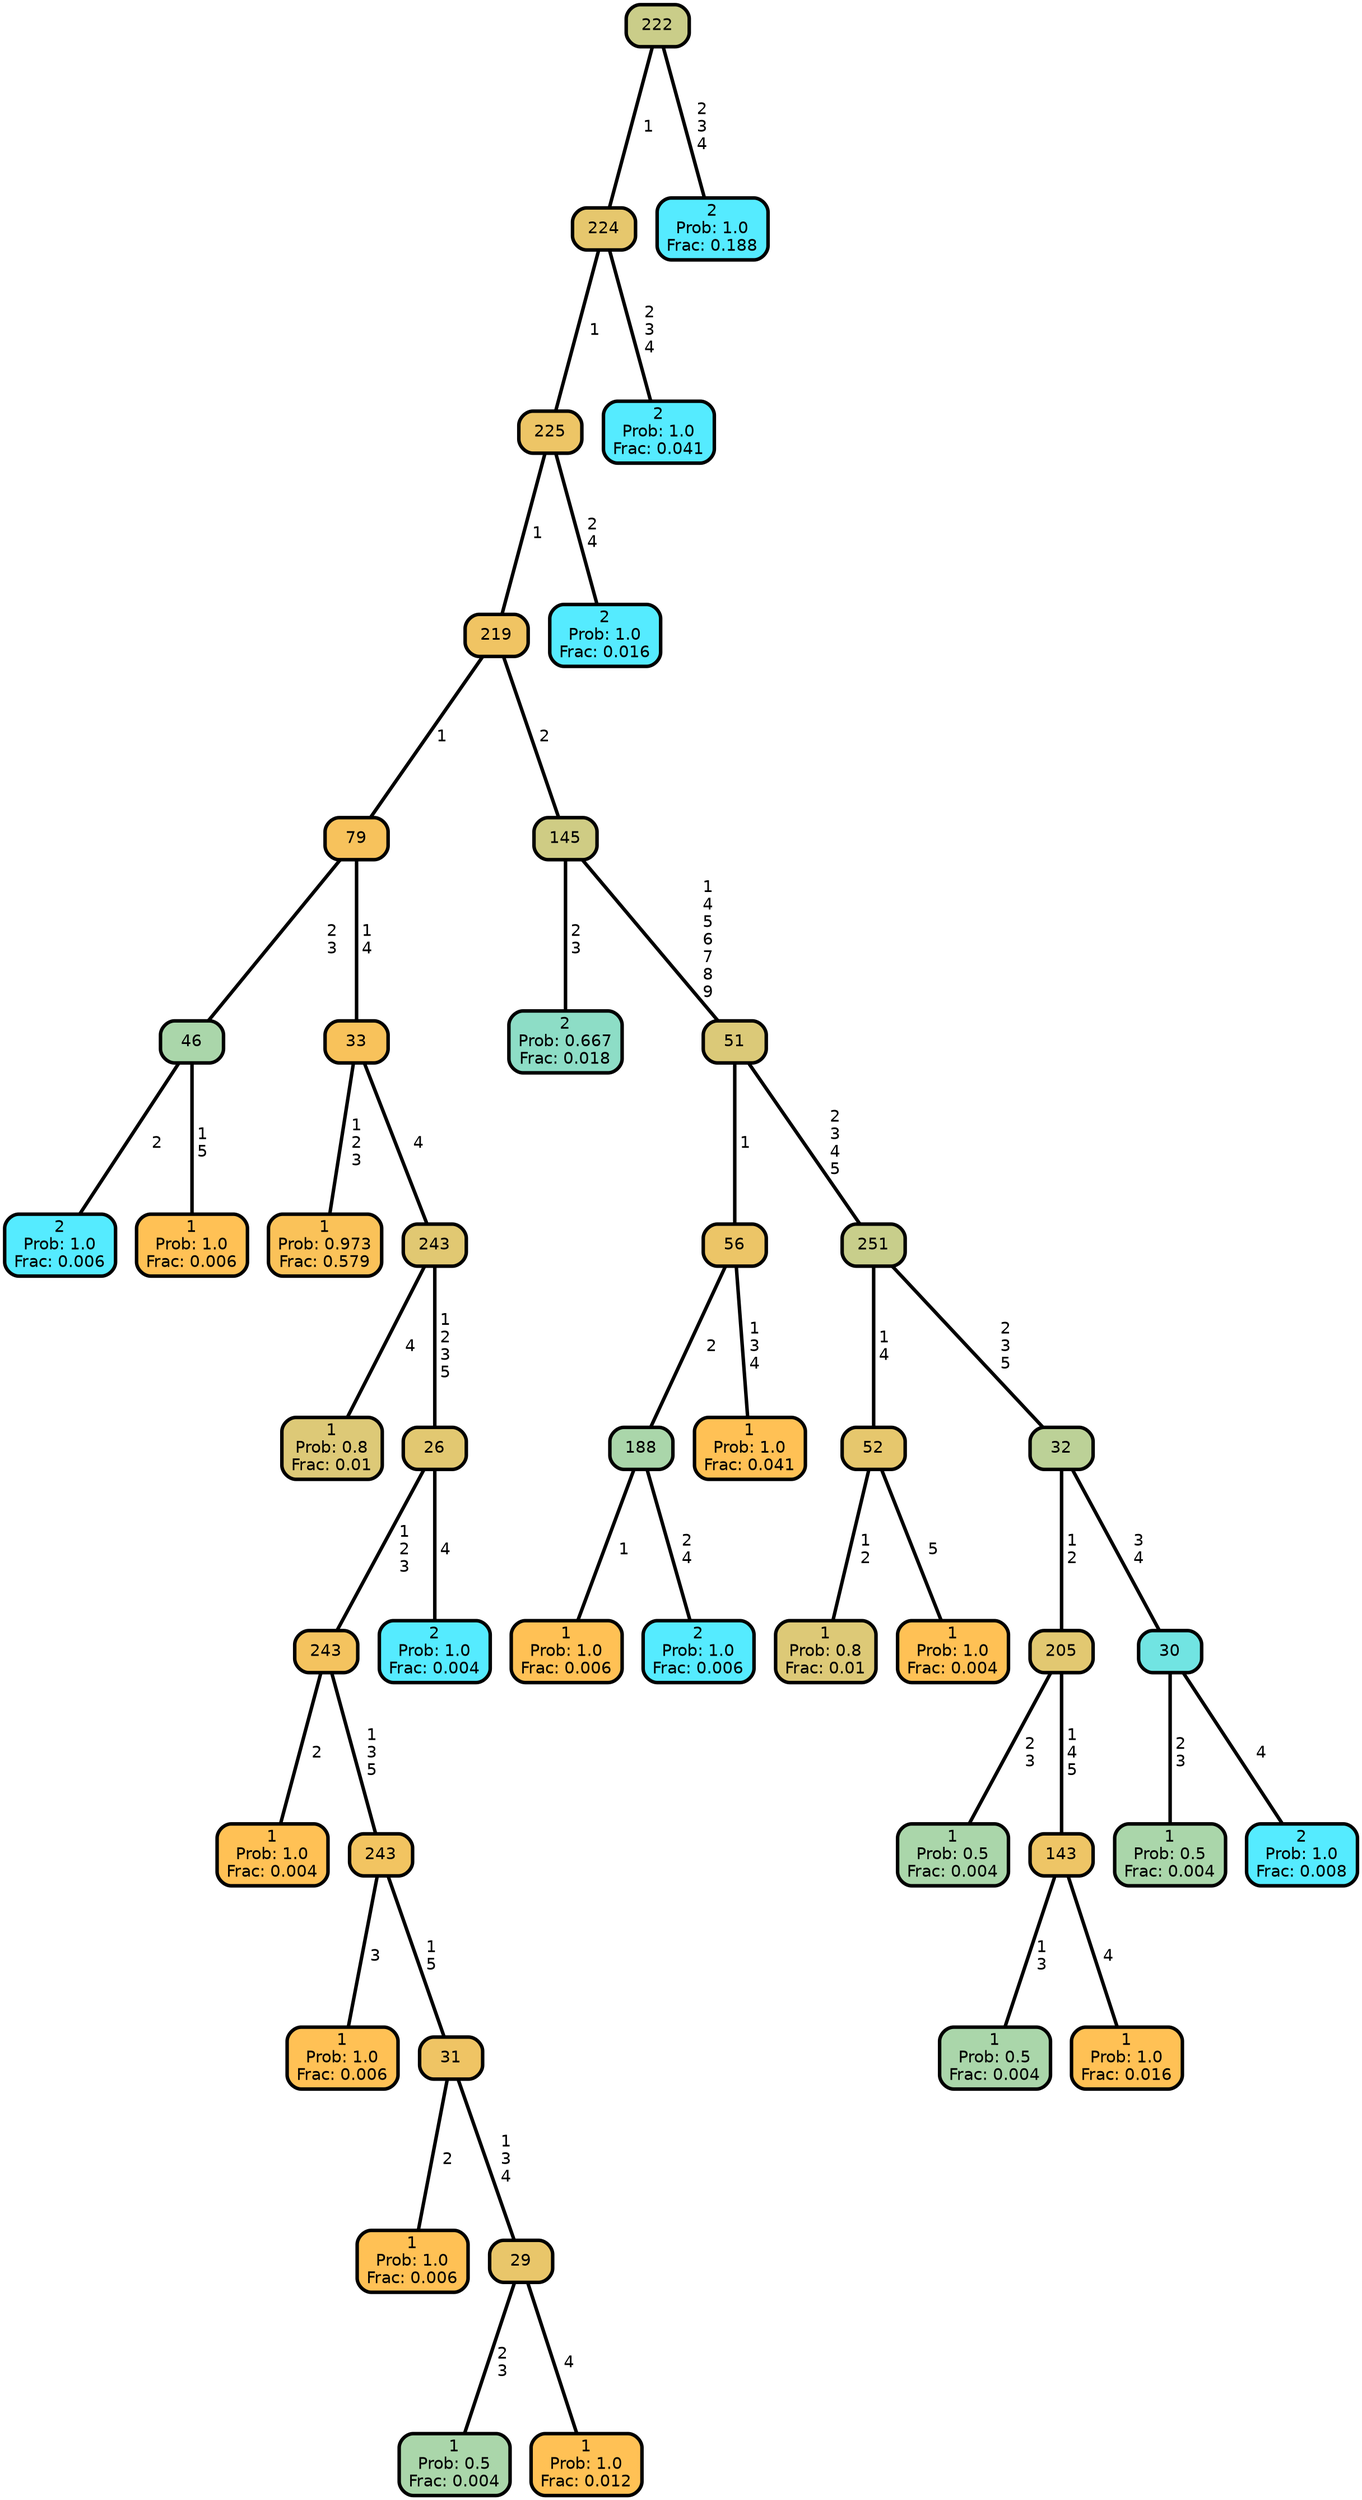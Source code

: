 graph Tree {
node [shape=box, style="filled, rounded",color="black",penwidth="3",fontcolor="black",                 fontname=helvetica] ;
graph [ranksep="0 equally", splines=straight,                 bgcolor=transparent, dpi=200] ;
edge [fontname=helvetica, color=black] ;
0 [label="2
Prob: 1.0
Frac: 0.006", fillcolor="#55ebff"] ;
1 [label="46", fillcolor="#aad6aa"] ;
2 [label="1
Prob: 1.0
Frac: 0.006", fillcolor="#ffc155"] ;
3 [label="79", fillcolor="#f7c25c"] ;
4 [label="1
Prob: 0.973
Frac: 0.579", fillcolor="#fac259"] ;
5 [label="33", fillcolor="#f8c25b"] ;
6 [label="1
Prob: 0.8
Frac: 0.01", fillcolor="#ddc977"] ;
7 [label="243", fillcolor="#e1c872"] ;
8 [label="1
Prob: 1.0
Frac: 0.004", fillcolor="#ffc155"] ;
9 [label="243", fillcolor="#f4c35f"] ;
10 [label="1
Prob: 1.0
Frac: 0.006", fillcolor="#ffc155"] ;
11 [label="243", fillcolor="#f2c461"] ;
12 [label="1
Prob: 1.0
Frac: 0.006", fillcolor="#ffc155"] ;
13 [label="31", fillcolor="#efc464"] ;
14 [label="1
Prob: 0.5
Frac: 0.004", fillcolor="#aad6aa"] ;
15 [label="29", fillcolor="#e9c66a"] ;
16 [label="1
Prob: 1.0
Frac: 0.012", fillcolor="#ffc155"] ;
17 [label="26", fillcolor="#e2c871"] ;
18 [label="2
Prob: 1.0
Frac: 0.004", fillcolor="#55ebff"] ;
19 [label="219", fillcolor="#f0c463"] ;
20 [label="2
Prob: 0.667
Frac: 0.018", fillcolor="#8dddc6"] ;
21 [label="145", fillcolor="#cfcc84"] ;
22 [label="1
Prob: 1.0
Frac: 0.006", fillcolor="#ffc155"] ;
23 [label="188", fillcolor="#aad6aa"] ;
24 [label="2
Prob: 1.0
Frac: 0.006", fillcolor="#55ebff"] ;
25 [label="56", fillcolor="#ecc567"] ;
26 [label="1
Prob: 1.0
Frac: 0.041", fillcolor="#ffc155"] ;
27 [label="51", fillcolor="#dbc978"] ;
28 [label="1
Prob: 0.8
Frac: 0.01", fillcolor="#ddc977"] ;
29 [label="52", fillcolor="#e6c76d"] ;
30 [label="1
Prob: 1.0
Frac: 0.004", fillcolor="#ffc155"] ;
31 [label="251", fillcolor="#c8ce8b"] ;
32 [label="1
Prob: 0.5
Frac: 0.004", fillcolor="#aad6aa"] ;
33 [label="205", fillcolor="#e2c871"] ;
34 [label="1
Prob: 0.5
Frac: 0.004", fillcolor="#aad6aa"] ;
35 [label="143", fillcolor="#eec566"] ;
36 [label="1
Prob: 1.0
Frac: 0.016", fillcolor="#ffc155"] ;
37 [label="32", fillcolor="#bcd197"] ;
38 [label="1
Prob: 0.5
Frac: 0.004", fillcolor="#aad6aa"] ;
39 [label="30", fillcolor="#71e4e2"] ;
40 [label="2
Prob: 1.0
Frac: 0.008", fillcolor="#55ebff"] ;
41 [label="225", fillcolor="#edc566"] ;
42 [label="2
Prob: 1.0
Frac: 0.016", fillcolor="#55ebff"] ;
43 [label="224", fillcolor="#e6c76d"] ;
44 [label="2
Prob: 1.0
Frac: 0.041", fillcolor="#55ebff"] ;
45 [label="222", fillcolor="#cacd89"] ;
46 [label="2
Prob: 1.0
Frac: 0.188", fillcolor="#55ebff"] ;
1 -- 0 [label=" 2",penwidth=3] ;
1 -- 2 [label=" 1\n 5",penwidth=3] ;
3 -- 1 [label=" 2\n 3",penwidth=3] ;
3 -- 5 [label=" 1\n 4",penwidth=3] ;
5 -- 4 [label=" 1\n 2\n 3",penwidth=3] ;
5 -- 7 [label=" 4",penwidth=3] ;
7 -- 6 [label=" 4",penwidth=3] ;
7 -- 17 [label=" 1\n 2\n 3\n 5",penwidth=3] ;
9 -- 8 [label=" 2",penwidth=3] ;
9 -- 11 [label=" 1\n 3\n 5",penwidth=3] ;
11 -- 10 [label=" 3",penwidth=3] ;
11 -- 13 [label=" 1\n 5",penwidth=3] ;
13 -- 12 [label=" 2",penwidth=3] ;
13 -- 15 [label=" 1\n 3\n 4",penwidth=3] ;
15 -- 14 [label=" 2\n 3",penwidth=3] ;
15 -- 16 [label=" 4",penwidth=3] ;
17 -- 9 [label=" 1\n 2\n 3",penwidth=3] ;
17 -- 18 [label=" 4",penwidth=3] ;
19 -- 3 [label=" 1",penwidth=3] ;
19 -- 21 [label=" 2",penwidth=3] ;
21 -- 20 [label=" 2\n 3",penwidth=3] ;
21 -- 27 [label=" 1\n 4\n 5\n 6\n 7\n 8\n 9",penwidth=3] ;
23 -- 22 [label=" 1",penwidth=3] ;
23 -- 24 [label=" 2\n 4",penwidth=3] ;
25 -- 23 [label=" 2",penwidth=3] ;
25 -- 26 [label=" 1\n 3\n 4",penwidth=3] ;
27 -- 25 [label=" 1",penwidth=3] ;
27 -- 31 [label=" 2\n 3\n 4\n 5",penwidth=3] ;
29 -- 28 [label=" 1\n 2",penwidth=3] ;
29 -- 30 [label=" 5",penwidth=3] ;
31 -- 29 [label=" 1\n 4",penwidth=3] ;
31 -- 37 [label=" 2\n 3\n 5",penwidth=3] ;
33 -- 32 [label=" 2\n 3",penwidth=3] ;
33 -- 35 [label=" 1\n 4\n 5",penwidth=3] ;
35 -- 34 [label=" 1\n 3",penwidth=3] ;
35 -- 36 [label=" 4",penwidth=3] ;
37 -- 33 [label=" 1\n 2",penwidth=3] ;
37 -- 39 [label=" 3\n 4",penwidth=3] ;
39 -- 38 [label=" 2\n 3",penwidth=3] ;
39 -- 40 [label=" 4",penwidth=3] ;
41 -- 19 [label=" 1",penwidth=3] ;
41 -- 42 [label=" 2\n 4",penwidth=3] ;
43 -- 41 [label=" 1",penwidth=3] ;
43 -- 44 [label=" 2\n 3\n 4",penwidth=3] ;
45 -- 43 [label=" 1",penwidth=3] ;
45 -- 46 [label=" 2\n 3\n 4",penwidth=3] ;
{rank = same;}}